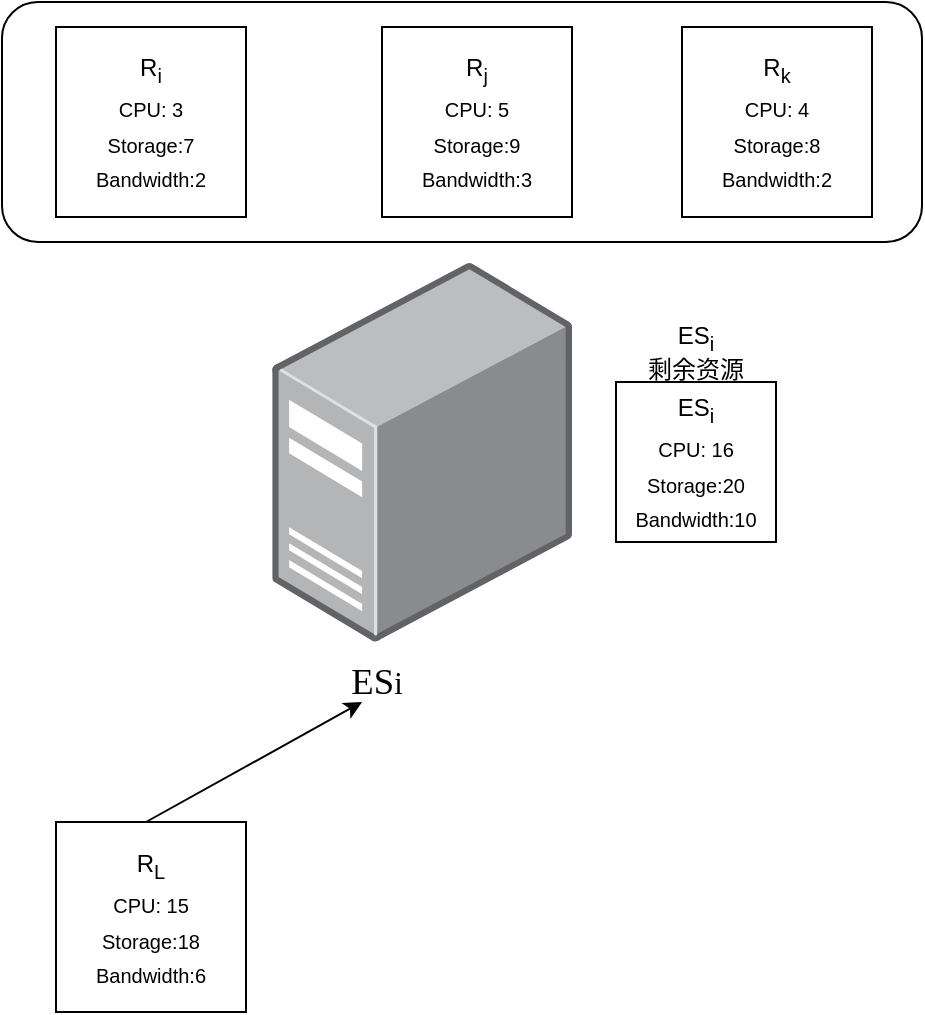 <mxfile version="22.1.18" type="github">
  <diagram name="第 1 页" id="sI7hNG2p3jesubOJCjaC">
    <mxGraphModel dx="3249" dy="961" grid="1" gridSize="10" guides="1" tooltips="1" connect="1" arrows="1" fold="1" page="1" pageScale="1" pageWidth="827" pageHeight="1169" math="0" shadow="0">
      <root>
        <mxCell id="0" />
        <mxCell id="1" parent="0" />
        <mxCell id="UUCEETkT0QkMfsPOzpdD-7" value="" style="image;points=[];aspect=fixed;html=1;align=center;shadow=0;dashed=0;image=img/lib/allied_telesis/computer_and_terminals/Server_Desktop.svg;" parent="1" vertex="1">
          <mxGeometry x="-664.89" y="380" width="149.89" height="190" as="geometry" />
        </mxCell>
        <mxCell id="WSqxyrb5zkdi1G1MjGqU-4" value="&lt;span style=&quot;font-size: 18.333px;&quot;&gt;ES&lt;/span&gt;&lt;span style=&quot;font-size: 15.278px;&quot;&gt;i&lt;/span&gt;" style="text;strokeColor=none;align=center;fillColor=none;html=1;verticalAlign=middle;whiteSpace=wrap;rounded=0;fontFamily=Times New Roman;" vertex="1" parent="1">
          <mxGeometry x="-670" y="560" width="115" height="60" as="geometry" />
        </mxCell>
        <mxCell id="WSqxyrb5zkdi1G1MjGqU-33" value="" style="rounded=1;whiteSpace=wrap;html=1;strokeColor=default;" vertex="1" parent="1">
          <mxGeometry x="-800" y="250" width="460" height="120" as="geometry" />
        </mxCell>
        <mxCell id="WSqxyrb5zkdi1G1MjGqU-34" value="R&lt;sub&gt;i&lt;br&gt;CPU: 3&lt;br&gt;Storage:7&lt;br&gt;Bandwidth:2&lt;br&gt;&lt;/sub&gt;" style="whiteSpace=wrap;html=1;aspect=fixed;strokeColor=default;" vertex="1" parent="1">
          <mxGeometry x="-773" y="262.5" width="95" height="95" as="geometry" />
        </mxCell>
        <mxCell id="WSqxyrb5zkdi1G1MjGqU-39" value="R&lt;sub&gt;j&lt;br&gt;CPU: 5&lt;br&gt;Storage:9&lt;br&gt;Bandwidth:3&lt;br&gt;&lt;/sub&gt;" style="whiteSpace=wrap;html=1;aspect=fixed;strokeColor=default;" vertex="1" parent="1">
          <mxGeometry x="-610" y="262.5" width="95" height="95" as="geometry" />
        </mxCell>
        <mxCell id="WSqxyrb5zkdi1G1MjGqU-40" value="R&lt;sub&gt;k&lt;br&gt;CPU: 4&lt;br&gt;Storage:8&lt;br&gt;Bandwidth:2&lt;br&gt;&lt;/sub&gt;" style="whiteSpace=wrap;html=1;aspect=fixed;strokeColor=default;" vertex="1" parent="1">
          <mxGeometry x="-460" y="262.5" width="95" height="95" as="geometry" />
        </mxCell>
        <mxCell id="WSqxyrb5zkdi1G1MjGqU-41" value="R&lt;sub&gt;L&lt;br&gt;CPU: 15&lt;br&gt;Storage:18&lt;br&gt;Bandwidth:6&lt;br&gt;&lt;/sub&gt;" style="whiteSpace=wrap;html=1;aspect=fixed;strokeColor=default;" vertex="1" parent="1">
          <mxGeometry x="-773" y="660" width="95" height="95" as="geometry" />
        </mxCell>
        <mxCell id="WSqxyrb5zkdi1G1MjGqU-42" value="" style="endArrow=classic;html=1;rounded=0;entryX=0.435;entryY=0.667;entryDx=0;entryDy=0;entryPerimeter=0;" edge="1" parent="1" target="WSqxyrb5zkdi1G1MjGqU-4">
          <mxGeometry width="50" height="50" relative="1" as="geometry">
            <mxPoint x="-728" y="660" as="sourcePoint" />
            <mxPoint x="-678" y="610" as="targetPoint" />
          </mxGeometry>
        </mxCell>
        <mxCell id="WSqxyrb5zkdi1G1MjGqU-43" value="ES&lt;sub style=&quot;border-color: var(--border-color);&quot;&gt;i&lt;br style=&quot;border-color: var(--border-color);&quot;&gt;CPU: 16&lt;br style=&quot;border-color: var(--border-color);&quot;&gt;Storage:20&lt;br style=&quot;border-color: var(--border-color);&quot;&gt;Bandwidth:10&lt;/sub&gt;" style="whiteSpace=wrap;html=1;aspect=fixed;" vertex="1" parent="1">
          <mxGeometry x="-493" y="440" width="80" height="80" as="geometry" />
        </mxCell>
        <mxCell id="WSqxyrb5zkdi1G1MjGqU-44" value="ES&lt;sub style=&quot;border-color: var(--border-color);&quot;&gt;i&lt;br&gt;&lt;/sub&gt;剩余资源" style="text;strokeColor=none;align=center;fillColor=none;html=1;verticalAlign=middle;whiteSpace=wrap;rounded=0;" vertex="1" parent="1">
          <mxGeometry x="-483" y="410" width="60" height="30" as="geometry" />
        </mxCell>
      </root>
    </mxGraphModel>
  </diagram>
</mxfile>
